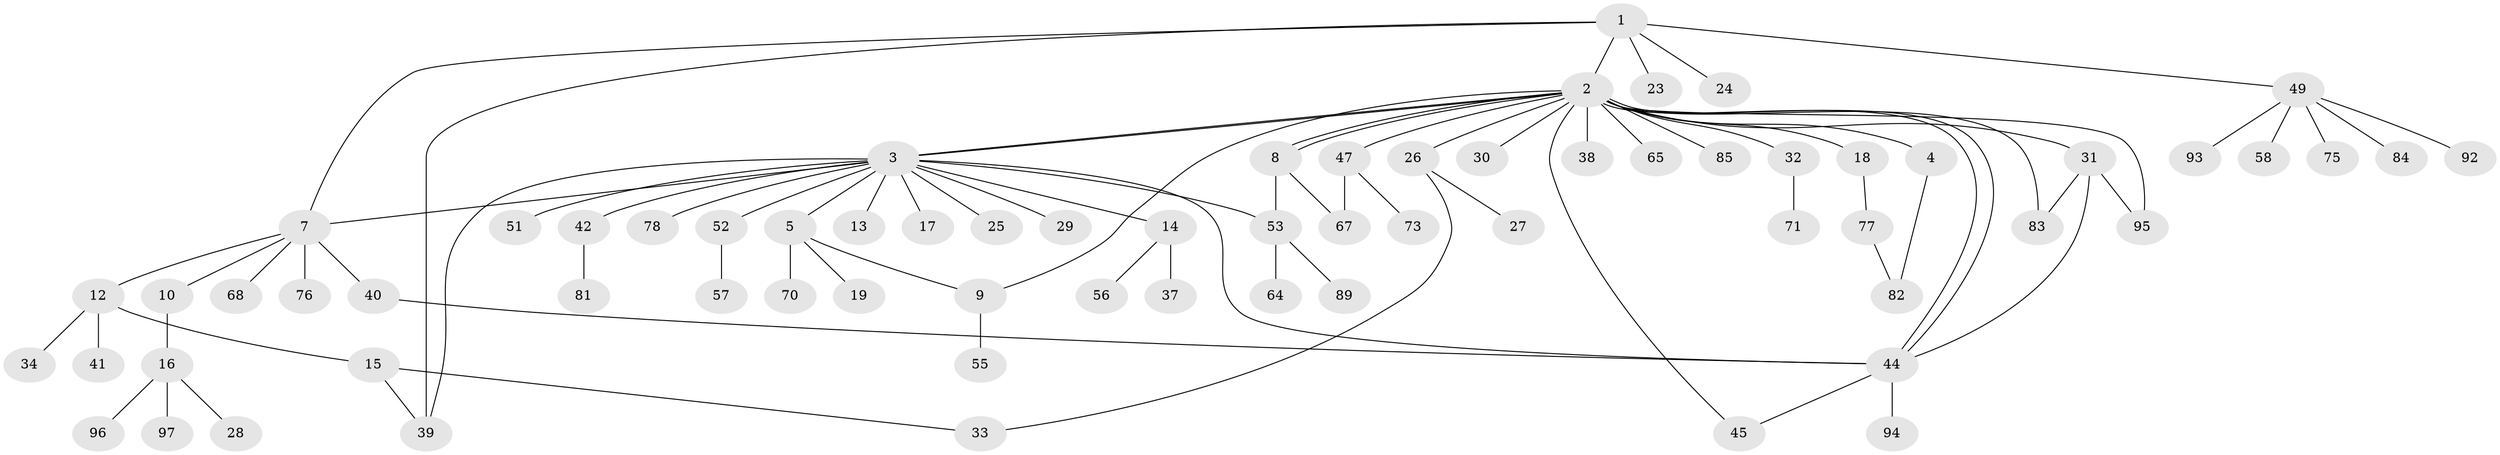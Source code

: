 // Generated by graph-tools (version 1.1) at 2025/23/03/03/25 07:23:48]
// undirected, 69 vertices, 85 edges
graph export_dot {
graph [start="1"]
  node [color=gray90,style=filled];
  1 [super="+21"];
  2 [super="+36"];
  3 [super="+6"];
  4 [super="+11"];
  5 [super="+60"];
  7 [super="+22"];
  8;
  9 [super="+69"];
  10 [super="+54"];
  12 [super="+79"];
  13 [super="+43"];
  14 [super="+20"];
  15 [super="+91"];
  16 [super="+35"];
  17;
  18;
  19;
  23;
  24;
  25;
  26 [super="+46"];
  27;
  28;
  29;
  30 [super="+62"];
  31 [super="+74"];
  32 [super="+48"];
  33 [super="+63"];
  34;
  37;
  38 [super="+88"];
  39;
  40;
  41 [super="+72"];
  42;
  44 [super="+61"];
  45;
  47 [super="+50"];
  49 [super="+66"];
  51;
  52;
  53 [super="+80"];
  55;
  56 [super="+59"];
  57;
  58;
  64;
  65;
  67;
  68;
  70;
  71;
  73;
  75 [super="+90"];
  76;
  77;
  78;
  81;
  82 [super="+87"];
  83 [super="+86"];
  84;
  85;
  89;
  92;
  93;
  94;
  95;
  96;
  97;
  1 -- 2;
  1 -- 23;
  1 -- 24;
  1 -- 39;
  1 -- 49;
  1 -- 7;
  2 -- 3;
  2 -- 3;
  2 -- 4;
  2 -- 8;
  2 -- 8;
  2 -- 9;
  2 -- 18;
  2 -- 26;
  2 -- 30;
  2 -- 31;
  2 -- 32;
  2 -- 38;
  2 -- 44;
  2 -- 44;
  2 -- 45;
  2 -- 47;
  2 -- 65;
  2 -- 83;
  2 -- 85;
  2 -- 95;
  3 -- 5;
  3 -- 14;
  3 -- 52;
  3 -- 7;
  3 -- 39;
  3 -- 42;
  3 -- 13;
  3 -- 78;
  3 -- 17;
  3 -- 51;
  3 -- 25;
  3 -- 29;
  3 -- 53;
  3 -- 44;
  4 -- 82;
  5 -- 19;
  5 -- 70;
  5 -- 9;
  7 -- 10;
  7 -- 12;
  7 -- 68;
  7 -- 40;
  7 -- 76;
  8 -- 53;
  8 -- 67;
  9 -- 55;
  10 -- 16;
  12 -- 15;
  12 -- 34;
  12 -- 41;
  14 -- 37;
  14 -- 56;
  15 -- 33;
  15 -- 39;
  16 -- 28;
  16 -- 96;
  16 -- 97;
  18 -- 77;
  26 -- 27;
  26 -- 33;
  31 -- 95;
  31 -- 44;
  31 -- 83;
  32 -- 71;
  40 -- 44;
  42 -- 81;
  44 -- 45;
  44 -- 94;
  47 -- 73;
  47 -- 67;
  49 -- 58;
  49 -- 75;
  49 -- 84;
  49 -- 92;
  49 -- 93;
  52 -- 57;
  53 -- 64;
  53 -- 89;
  77 -- 82;
}
